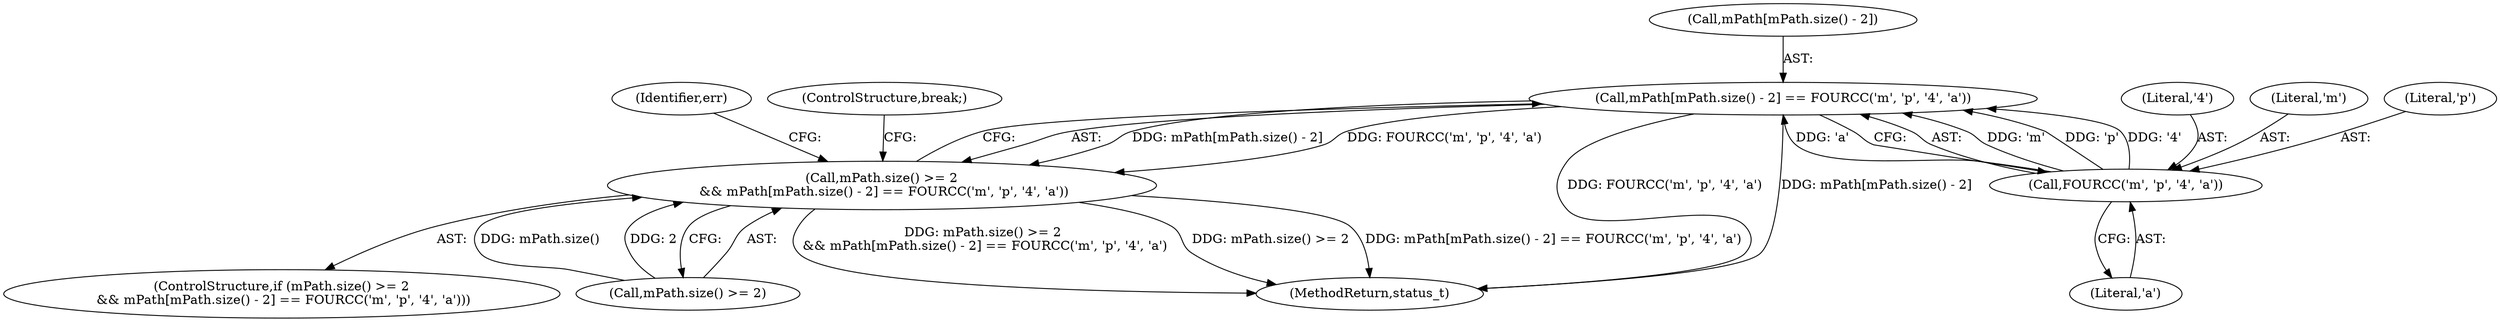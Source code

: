 digraph "0_Android_463a6f807e187828442949d1924e143cf07778c6@array" {
"1002105" [label="(Call,mPath[mPath.size() - 2] == FOURCC('m', 'p', '4', 'a'))"];
"1002111" [label="(Call,FOURCC('m', 'p', '4', 'a'))"];
"1002101" [label="(Call,mPath.size() >= 2\n && mPath[mPath.size() - 2] == FOURCC('m', 'p', '4', 'a'))"];
"1002102" [label="(Call,mPath.size() >= 2)"];
"1002112" [label="(Literal,'m')"];
"1002100" [label="(ControlStructure,if (mPath.size() >= 2\n && mPath[mPath.size() - 2] == FOURCC('m', 'p', '4', 'a')))"];
"1002115" [label="(Literal,'a')"];
"1002111" [label="(Call,FOURCC('m', 'p', '4', 'a'))"];
"1002105" [label="(Call,mPath[mPath.size() - 2] == FOURCC('m', 'p', '4', 'a'))"];
"1002119" [label="(Identifier,err)"];
"1002101" [label="(Call,mPath.size() >= 2\n && mPath[mPath.size() - 2] == FOURCC('m', 'p', '4', 'a'))"];
"1002113" [label="(Literal,'p')"];
"1002114" [label="(Literal,'4')"];
"1002135" [label="(ControlStructure,break;)"];
"1002106" [label="(Call,mPath[mPath.size() - 2])"];
"1002911" [label="(MethodReturn,status_t)"];
"1002105" -> "1002101"  [label="AST: "];
"1002105" -> "1002111"  [label="CFG: "];
"1002106" -> "1002105"  [label="AST: "];
"1002111" -> "1002105"  [label="AST: "];
"1002101" -> "1002105"  [label="CFG: "];
"1002105" -> "1002911"  [label="DDG: FOURCC('m', 'p', '4', 'a')"];
"1002105" -> "1002911"  [label="DDG: mPath[mPath.size() - 2]"];
"1002105" -> "1002101"  [label="DDG: mPath[mPath.size() - 2]"];
"1002105" -> "1002101"  [label="DDG: FOURCC('m', 'p', '4', 'a')"];
"1002111" -> "1002105"  [label="DDG: 'm'"];
"1002111" -> "1002105"  [label="DDG: 'p'"];
"1002111" -> "1002105"  [label="DDG: '4'"];
"1002111" -> "1002105"  [label="DDG: 'a'"];
"1002111" -> "1002115"  [label="CFG: "];
"1002112" -> "1002111"  [label="AST: "];
"1002113" -> "1002111"  [label="AST: "];
"1002114" -> "1002111"  [label="AST: "];
"1002115" -> "1002111"  [label="AST: "];
"1002101" -> "1002100"  [label="AST: "];
"1002101" -> "1002102"  [label="CFG: "];
"1002102" -> "1002101"  [label="AST: "];
"1002119" -> "1002101"  [label="CFG: "];
"1002135" -> "1002101"  [label="CFG: "];
"1002101" -> "1002911"  [label="DDG: mPath.size() >= 2"];
"1002101" -> "1002911"  [label="DDG: mPath[mPath.size() - 2] == FOURCC('m', 'p', '4', 'a')"];
"1002101" -> "1002911"  [label="DDG: mPath.size() >= 2\n && mPath[mPath.size() - 2] == FOURCC('m', 'p', '4', 'a')"];
"1002102" -> "1002101"  [label="DDG: mPath.size()"];
"1002102" -> "1002101"  [label="DDG: 2"];
}
